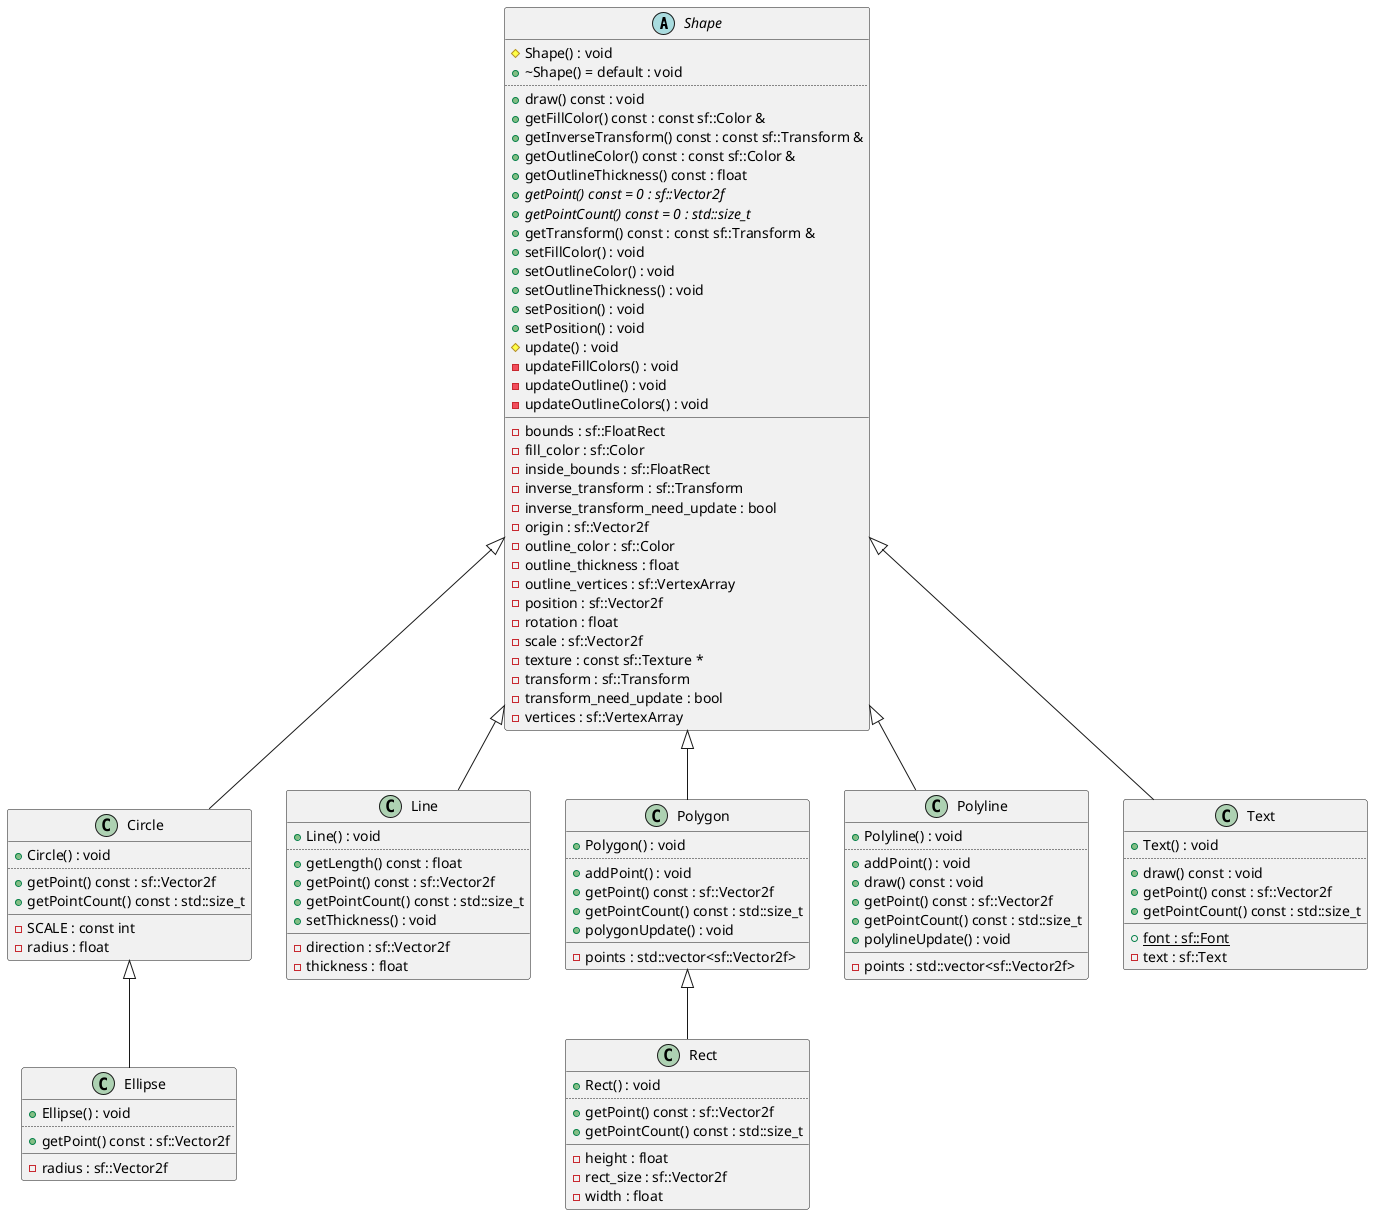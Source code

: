 @startuml
abstract "Shape" as C_0001672291103657734280
abstract C_0001672291103657734280 {
#Shape() : void
+~Shape() = default : void
..
+draw() const : void
+getFillColor() const : const sf::Color &
+getInverseTransform() const : const sf::Transform &
+getOutlineColor() const : const sf::Color &
+getOutlineThickness() const : float
{abstract} +getPoint() const = 0 : sf::Vector2f
{abstract} +getPointCount() const = 0 : std::size_t
+getTransform() const : const sf::Transform &
+setFillColor() : void
+setOutlineColor() : void
+setOutlineThickness() : void
+setPosition() : void
+setPosition() : void
#update() : void
-updateFillColors() : void
-updateOutline() : void
-updateOutlineColors() : void
__
-bounds : sf::FloatRect
-fill_color : sf::Color
-inside_bounds : sf::FloatRect
-inverse_transform : sf::Transform
-inverse_transform_need_update : bool
-origin : sf::Vector2f
-outline_color : sf::Color
-outline_thickness : float
-outline_vertices : sf::VertexArray
-position : sf::Vector2f
-rotation : float
-scale : sf::Vector2f
-texture : const sf::Texture *
-transform : sf::Transform
-transform_need_update : bool
-vertices : sf::VertexArray
}
class "Circle" as C_0001034450863184659349
class C_0001034450863184659349 {
+Circle() : void
..
+getPoint() const : sf::Vector2f
+getPointCount() const : std::size_t
__
-SCALE : const int
-radius : float
}
class "Ellipse" as C_0000008382941311063885
class C_0000008382941311063885 {
+Ellipse() : void
..
+getPoint() const : sf::Vector2f
__
-radius : sf::Vector2f
}
class "Line" as C_0000446862122271229469
class C_0000446862122271229469 {
+Line() : void
..
+getLength() const : float
+getPoint() const : sf::Vector2f
+getPointCount() const : std::size_t
+setThickness() : void
__
-direction : sf::Vector2f
-thickness : float
}
class "Polygon" as C_0000359217836834441732
class C_0000359217836834441732 {
+Polygon() : void
..
+addPoint() : void
+getPoint() const : sf::Vector2f
+getPointCount() const : std::size_t
+polygonUpdate() : void
__
-points : std::vector<sf::Vector2f>
}
class "Polyline" as C_0001361390076764550325
class C_0001361390076764550325 {
+Polyline() : void
..
+addPoint() : void
+draw() const : void
+getPoint() const : sf::Vector2f
+getPointCount() const : std::size_t
+polylineUpdate() : void
__
-points : std::vector<sf::Vector2f>
}
class "Rect" as C_0001903790827945341156
class C_0001903790827945341156 {
+Rect() : void
..
+getPoint() const : sf::Vector2f
+getPointCount() const : std::size_t
__
-height : float
-rect_size : sf::Vector2f
-width : float
}
class "Text" as C_0001430338048021739765
class C_0001430338048021739765 {
+Text() : void
..
+draw() const : void
+getPoint() const : sf::Vector2f
+getPointCount() const : std::size_t
__
{static} +font : sf::Font
-text : sf::Text
}
C_0001672291103657734280 <|-- C_0001034450863184659349
C_0001034450863184659349 <|-- C_0000008382941311063885
C_0001672291103657734280 <|-- C_0000446862122271229469
C_0001672291103657734280 <|-- C_0000359217836834441732
C_0001672291103657734280 <|-- C_0001361390076764550325
C_0000359217836834441732 <|-- C_0001903790827945341156
C_0001672291103657734280 <|-- C_0001430338048021739765

'Generated with clang-uml, version 0.4.1
'LLVM version Ubuntu clang version 15.0.7
@enduml
